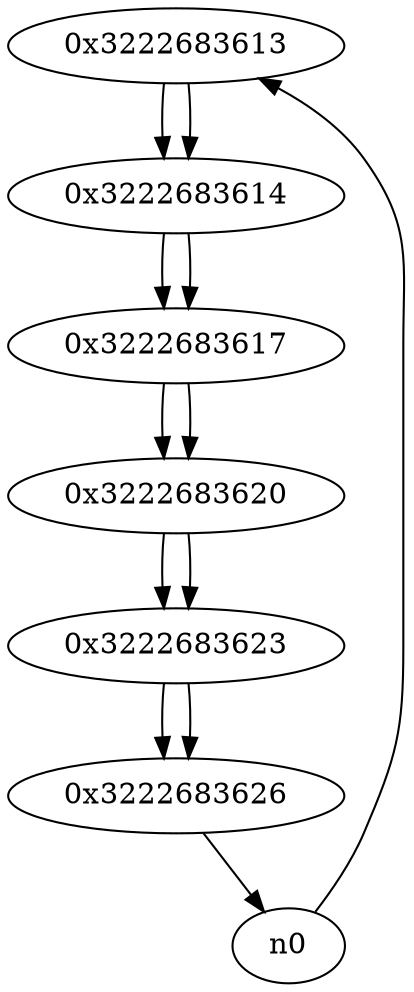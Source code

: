 digraph G{
/* nodes */
  n1 [label="0x3222683613"]
  n2 [label="0x3222683614"]
  n3 [label="0x3222683617"]
  n4 [label="0x3222683620"]
  n5 [label="0x3222683623"]
  n6 [label="0x3222683626"]
/* edges */
n1 -> n2;
n0 -> n1;
n2 -> n3;
n1 -> n2;
n3 -> n4;
n2 -> n3;
n4 -> n5;
n3 -> n4;
n5 -> n6;
n4 -> n5;
n6 -> n0;
n5 -> n6;
}
